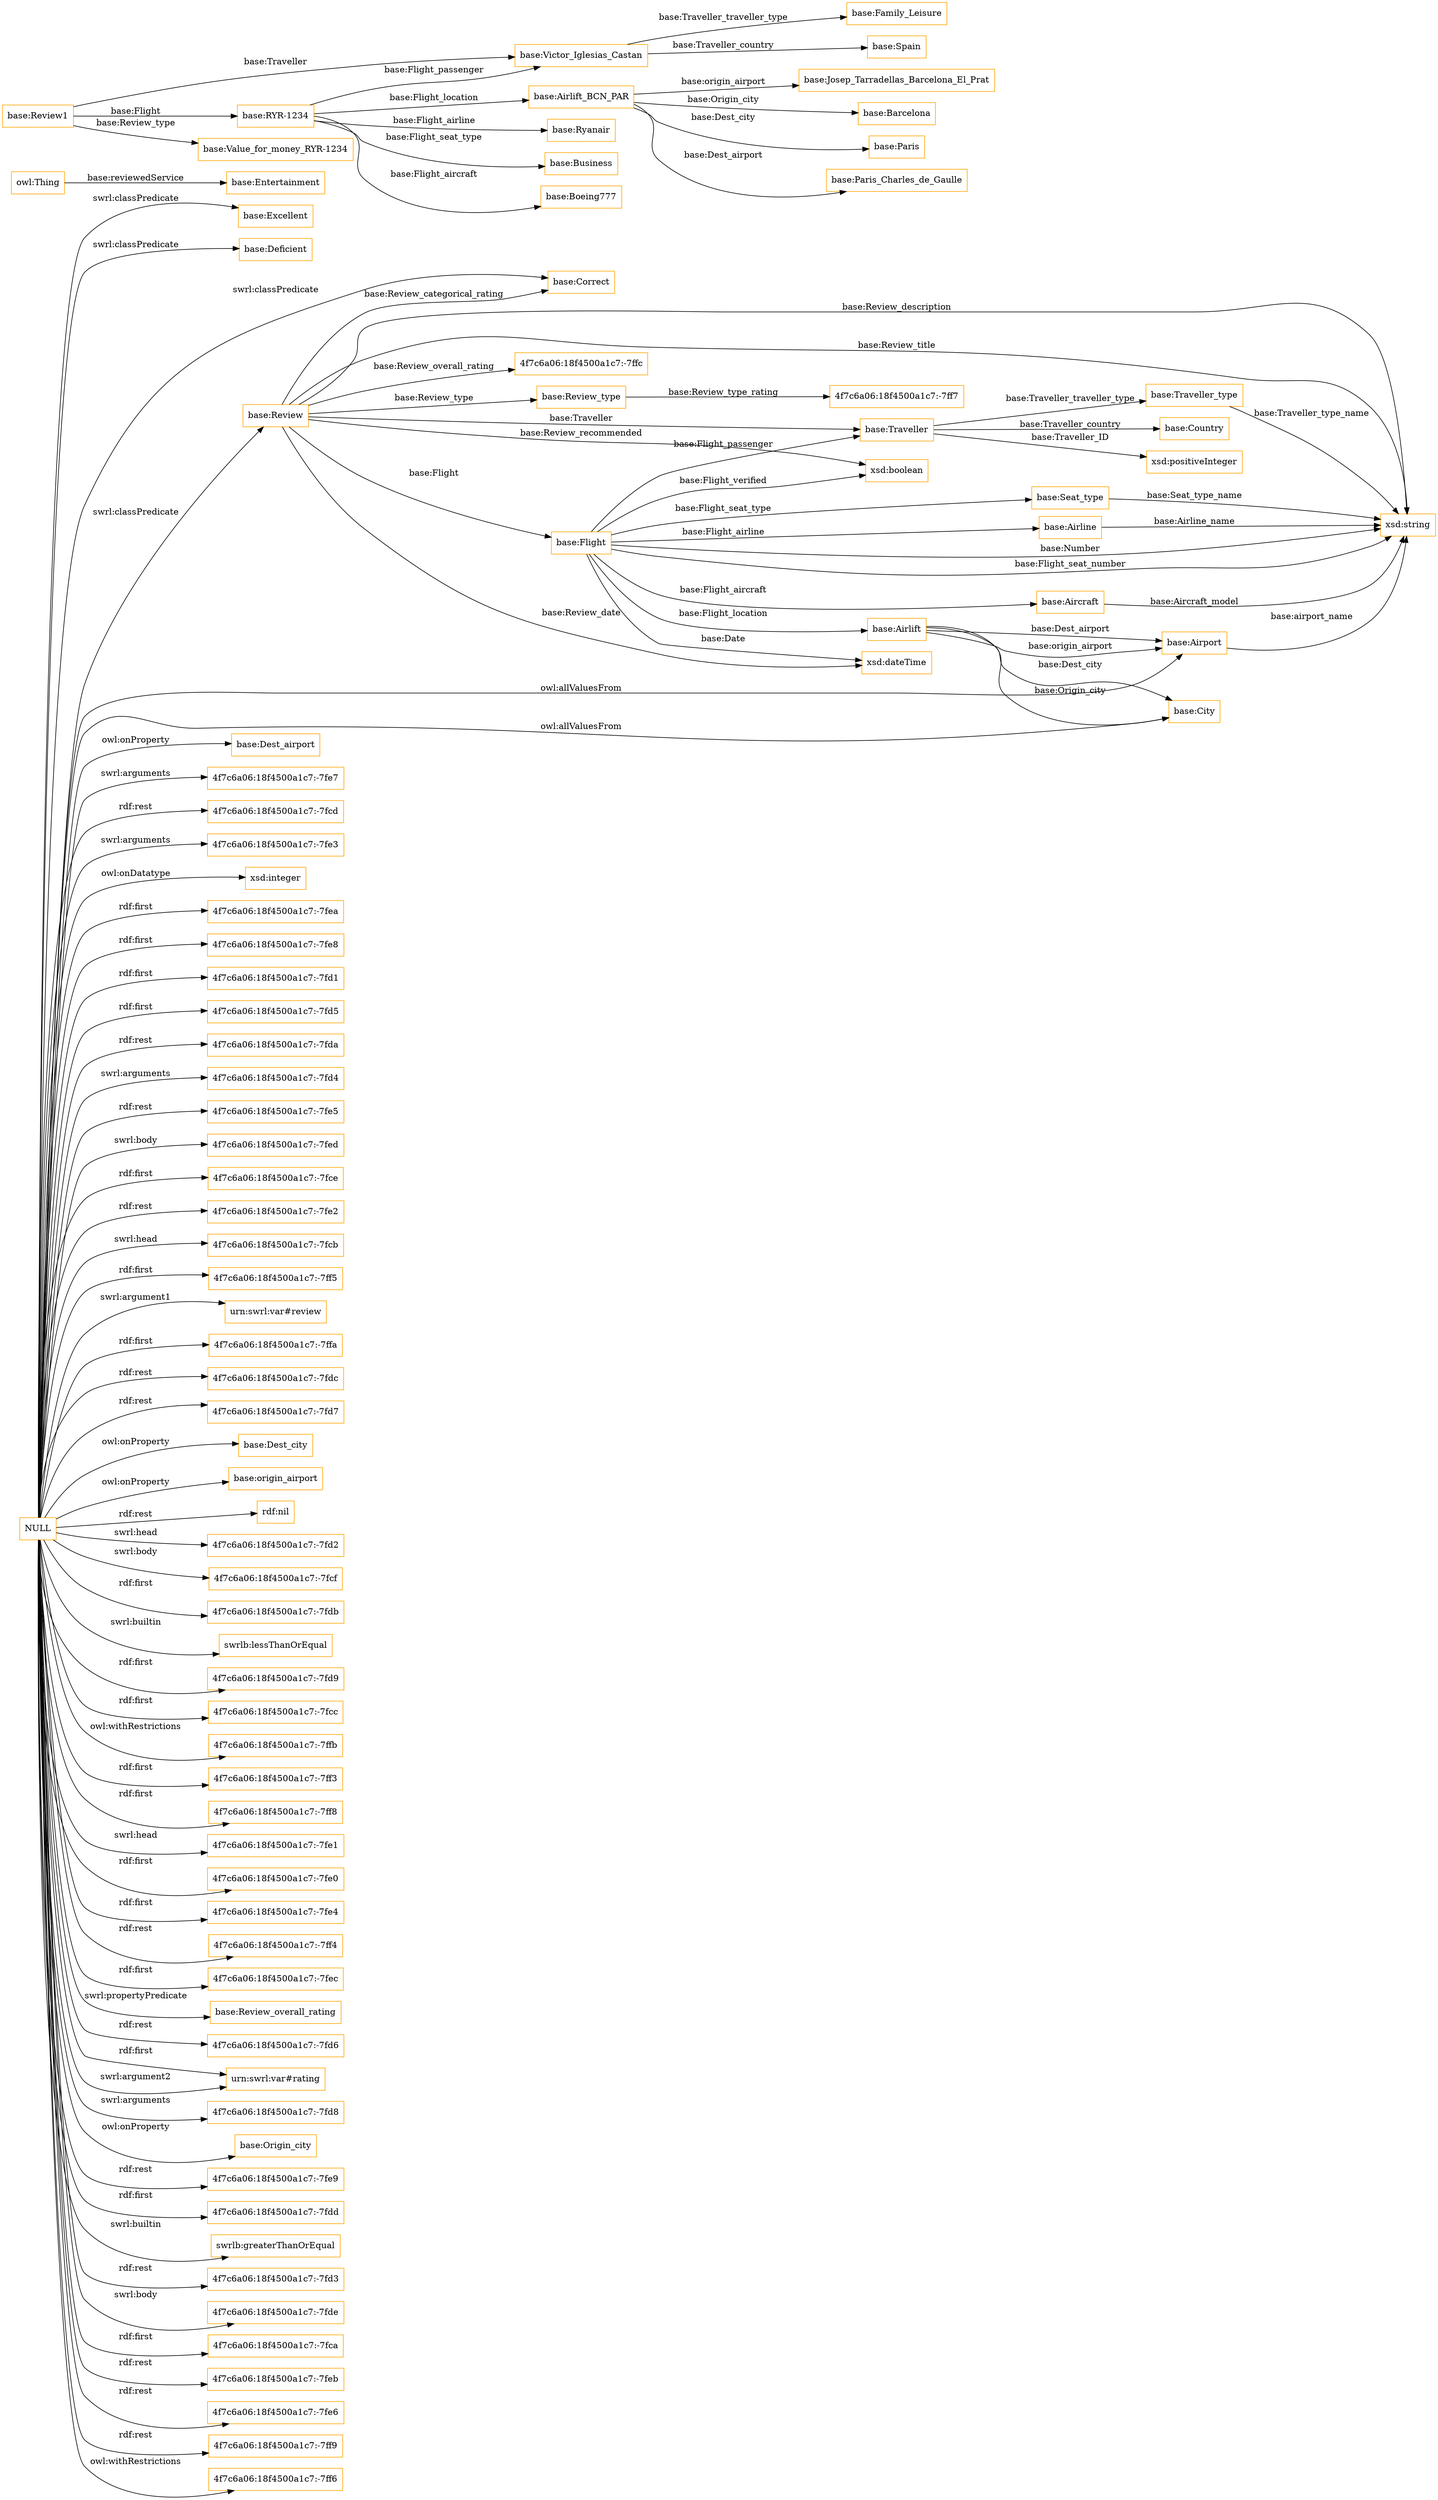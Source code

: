 digraph ar2dtool_diagram { 
rankdir=LR;
size="1501"
node [shape = rectangle, color="orange"]; "base:Excellent" "base:Aircraft" "base:Deficient" "base:Correct" "base:Airport" "base:Flight" "base:Traveller_type" "base:Traveller" "base:City" "base:Airlift" "base:Country" "base:Entertainment" "base:Review" "base:Seat_type" "base:Review_type" "base:Airline" ; /*classes style*/
	"NULL" -> "base:Dest_airport" [ label = "owl:onProperty" ];
	"NULL" -> "4f7c6a06:18f4500a1c7:-7fe7" [ label = "swrl:arguments" ];
	"NULL" -> "4f7c6a06:18f4500a1c7:-7fcd" [ label = "rdf:rest" ];
	"NULL" -> "4f7c6a06:18f4500a1c7:-7fe3" [ label = "swrl:arguments" ];
	"NULL" -> "xsd:integer" [ label = "owl:onDatatype" ];
	"NULL" -> "4f7c6a06:18f4500a1c7:-7fea" [ label = "rdf:first" ];
	"NULL" -> "4f7c6a06:18f4500a1c7:-7fe8" [ label = "rdf:first" ];
	"NULL" -> "4f7c6a06:18f4500a1c7:-7fd1" [ label = "rdf:first" ];
	"NULL" -> "4f7c6a06:18f4500a1c7:-7fd5" [ label = "rdf:first" ];
	"NULL" -> "4f7c6a06:18f4500a1c7:-7fda" [ label = "rdf:rest" ];
	"NULL" -> "4f7c6a06:18f4500a1c7:-7fd4" [ label = "swrl:arguments" ];
	"NULL" -> "4f7c6a06:18f4500a1c7:-7fe5" [ label = "rdf:rest" ];
	"NULL" -> "4f7c6a06:18f4500a1c7:-7fed" [ label = "swrl:body" ];
	"NULL" -> "base:City" [ label = "owl:allValuesFrom" ];
	"NULL" -> "4f7c6a06:18f4500a1c7:-7fce" [ label = "rdf:first" ];
	"NULL" -> "4f7c6a06:18f4500a1c7:-7fe2" [ label = "rdf:rest" ];
	"NULL" -> "4f7c6a06:18f4500a1c7:-7fcb" [ label = "swrl:head" ];
	"NULL" -> "4f7c6a06:18f4500a1c7:-7ff5" [ label = "rdf:first" ];
	"NULL" -> "urn:swrl:var#review" [ label = "swrl:argument1" ];
	"NULL" -> "4f7c6a06:18f4500a1c7:-7ffa" [ label = "rdf:first" ];
	"NULL" -> "4f7c6a06:18f4500a1c7:-7fdc" [ label = "rdf:rest" ];
	"NULL" -> "4f7c6a06:18f4500a1c7:-7fd7" [ label = "rdf:rest" ];
	"NULL" -> "base:Correct" [ label = "swrl:classPredicate" ];
	"NULL" -> "base:Dest_city" [ label = "owl:onProperty" ];
	"NULL" -> "base:origin_airport" [ label = "owl:onProperty" ];
	"NULL" -> "rdf:nil" [ label = "rdf:rest" ];
	"NULL" -> "base:Deficient" [ label = "swrl:classPredicate" ];
	"NULL" -> "4f7c6a06:18f4500a1c7:-7fd2" [ label = "swrl:head" ];
	"NULL" -> "base:Airport" [ label = "owl:allValuesFrom" ];
	"NULL" -> "4f7c6a06:18f4500a1c7:-7fcf" [ label = "swrl:body" ];
	"NULL" -> "4f7c6a06:18f4500a1c7:-7fdb" [ label = "rdf:first" ];
	"NULL" -> "swrlb:lessThanOrEqual" [ label = "swrl:builtin" ];
	"NULL" -> "4f7c6a06:18f4500a1c7:-7fd9" [ label = "rdf:first" ];
	"NULL" -> "base:Excellent" [ label = "swrl:classPredicate" ];
	"NULL" -> "4f7c6a06:18f4500a1c7:-7fcc" [ label = "rdf:first" ];
	"NULL" -> "4f7c6a06:18f4500a1c7:-7ffb" [ label = "owl:withRestrictions" ];
	"NULL" -> "4f7c6a06:18f4500a1c7:-7ff3" [ label = "rdf:first" ];
	"NULL" -> "4f7c6a06:18f4500a1c7:-7ff8" [ label = "rdf:first" ];
	"NULL" -> "4f7c6a06:18f4500a1c7:-7fe1" [ label = "swrl:head" ];
	"NULL" -> "base:Review" [ label = "swrl:classPredicate" ];
	"NULL" -> "4f7c6a06:18f4500a1c7:-7fe0" [ label = "rdf:first" ];
	"NULL" -> "4f7c6a06:18f4500a1c7:-7fe4" [ label = "rdf:first" ];
	"NULL" -> "4f7c6a06:18f4500a1c7:-7ff4" [ label = "rdf:rest" ];
	"NULL" -> "4f7c6a06:18f4500a1c7:-7fec" [ label = "rdf:first" ];
	"NULL" -> "base:Review_overall_rating" [ label = "swrl:propertyPredicate" ];
	"NULL" -> "4f7c6a06:18f4500a1c7:-7fd6" [ label = "rdf:rest" ];
	"NULL" -> "urn:swrl:var#rating" [ label = "rdf:first" ];
	"NULL" -> "4f7c6a06:18f4500a1c7:-7fd8" [ label = "swrl:arguments" ];
	"NULL" -> "base:Origin_city" [ label = "owl:onProperty" ];
	"NULL" -> "4f7c6a06:18f4500a1c7:-7fe9" [ label = "rdf:rest" ];
	"NULL" -> "4f7c6a06:18f4500a1c7:-7fdd" [ label = "rdf:first" ];
	"NULL" -> "swrlb:greaterThanOrEqual" [ label = "swrl:builtin" ];
	"NULL" -> "4f7c6a06:18f4500a1c7:-7fd3" [ label = "rdf:rest" ];
	"NULL" -> "urn:swrl:var#rating" [ label = "swrl:argument2" ];
	"NULL" -> "4f7c6a06:18f4500a1c7:-7fde" [ label = "swrl:body" ];
	"NULL" -> "4f7c6a06:18f4500a1c7:-7fca" [ label = "rdf:first" ];
	"NULL" -> "4f7c6a06:18f4500a1c7:-7feb" [ label = "rdf:rest" ];
	"NULL" -> "4f7c6a06:18f4500a1c7:-7fe6" [ label = "rdf:rest" ];
	"NULL" -> "4f7c6a06:18f4500a1c7:-7ff9" [ label = "rdf:rest" ];
	"NULL" -> "4f7c6a06:18f4500a1c7:-7ff6" [ label = "owl:withRestrictions" ];
	"base:RYR-1234" -> "base:Victor_Iglesias_Castan" [ label = "base:Flight_passenger" ];
	"base:RYR-1234" -> "base:Airlift_BCN_PAR" [ label = "base:Flight_location" ];
	"base:RYR-1234" -> "base:Ryanair" [ label = "base:Flight_airline" ];
	"base:RYR-1234" -> "base:Business" [ label = "base:Flight_seat_type" ];
	"base:RYR-1234" -> "base:Boeing777" [ label = "base:Flight_aircraft" ];
	"base:Victor_Iglesias_Castan" -> "base:Family_Leisure" [ label = "base:Traveller_traveller_type" ];
	"base:Victor_Iglesias_Castan" -> "base:Spain" [ label = "base:Traveller_country" ];
	"base:Airlift_BCN_PAR" -> "base:Josep_Tarradellas_Barcelona_El_Prat" [ label = "base:origin_airport" ];
	"base:Airlift_BCN_PAR" -> "base:Barcelona" [ label = "base:Origin_city" ];
	"base:Airlift_BCN_PAR" -> "base:Paris" [ label = "base:Dest_city" ];
	"base:Airlift_BCN_PAR" -> "base:Paris_Charles_de_Gaulle" [ label = "base:Dest_airport" ];
	"base:Review1" -> "base:Victor_Iglesias_Castan" [ label = "base:Traveller" ];
	"base:Review1" -> "base:RYR-1234" [ label = "base:Flight" ];
	"base:Review1" -> "base:Value_for_money_RYR-1234" [ label = "base:Review_type" ];
	"base:Review" -> "xsd:string" [ label = "base:Review_description" ];
	"base:Flight" -> "xsd:dateTime" [ label = "base:Date" ];
	"base:Traveller" -> "base:Country" [ label = "base:Traveller_country" ];
	"base:Flight" -> "base:Seat_type" [ label = "base:Flight_seat_type" ];
	"base:Airlift" -> "base:Airport" [ label = "base:Dest_airport" ];
	"base:Review" -> "xsd:string" [ label = "base:Review_title" ];
	"base:Airport" -> "xsd:string" [ label = "base:airport_name" ];
	"base:Review" -> "xsd:dateTime" [ label = "base:Review_date" ];
	"base:Traveller" -> "xsd:positiveInteger" [ label = "base:Traveller_ID" ];
	"base:Review" -> "base:Correct" [ label = "base:Review_categorical_rating" ];
	"base:Seat_type" -> "xsd:string" [ label = "base:Seat_type_name" ];
	"base:Flight" -> "base:Airline" [ label = "base:Flight_airline" ];
	"owl:Thing" -> "base:Entertainment" [ label = "base:reviewedService" ];
	"base:Flight" -> "xsd:boolean" [ label = "base:Flight_verified" ];
	"base:Airline" -> "xsd:string" [ label = "base:Airline_name" ];
	"base:Flight" -> "xsd:string" [ label = "base:Number" ];
	"base:Review" -> "base:Traveller" [ label = "base:Traveller" ];
	"base:Review" -> "base:Flight" [ label = "base:Flight" ];
	"base:Review" -> "base:Review_type" [ label = "base:Review_type" ];
	"base:Aircraft" -> "xsd:string" [ label = "base:Aircraft_model" ];
	"base:Review" -> "xsd:boolean" [ label = "base:Review_recommended" ];
	"base:Traveller" -> "base:Traveller_type" [ label = "base:Traveller_traveller_type" ];
	"base:Flight" -> "xsd:string" [ label = "base:Flight_seat_number" ];
	"base:Review" -> "4f7c6a06:18f4500a1c7:-7ffc" [ label = "base:Review_overall_rating" ];
	"base:Traveller_type" -> "xsd:string" [ label = "base:Traveller_type_name" ];
	"base:Airlift" -> "base:City" [ label = "base:Origin_city" ];
	"base:Airlift" -> "base:Airport" [ label = "base:origin_airport" ];
	"base:Flight" -> "base:Airlift" [ label = "base:Flight_location" ];
	"base:Flight" -> "base:Aircraft" [ label = "base:Flight_aircraft" ];
	"base:Review_type" -> "4f7c6a06:18f4500a1c7:-7ff7" [ label = "base:Review_type_rating" ];
	"base:Flight" -> "base:Traveller" [ label = "base:Flight_passenger" ];
	"base:Airlift" -> "base:City" [ label = "base:Dest_city" ];

}
